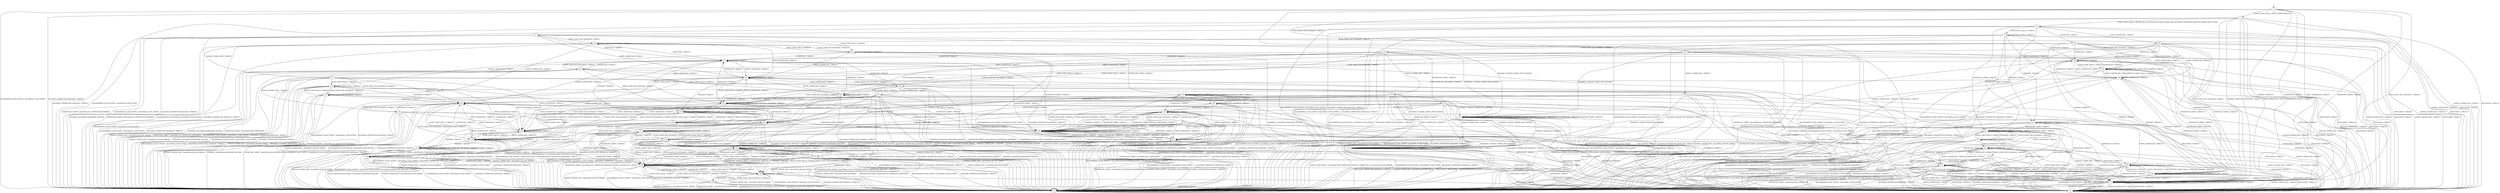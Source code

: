 digraph h6 {
s0 [label="s0"];
s1 [label="s1"];
s2 [label="s2"];
s3 [label="s3"];
s4 [label="s4"];
s5 [label="s5"];
s6 [label="s6"];
s7 [label="s7"];
s8 [label="s8"];
s26 [label="s26"];
s27 [label="s27"];
s45 [label="s45"];
s9 [label="s9"];
s10 [label="s10"];
s11 [label="s11"];
s12 [label="s12"];
s21 [label="s21"];
s28 [label="s28"];
s29 [label="s29"];
s32 [label="s32"];
s33 [label="s33"];
s43 [label="s43"];
s44 [label="s44"];
s46 [label="s46"];
s47 [label="s47"];
s53 [label="s53"];
s54 [label="s54"];
s55 [label="s55"];
s13 [label="s13"];
s14 [label="s14"];
s15 [label="s15"];
s16 [label="s16"];
s22 [label="s22"];
s23 [label="s23"];
s31 [label="s31"];
s34 [label="s34"];
s35 [label="s35"];
s37 [label="s37"];
s38 [label="s38"];
s48 [label="s48"];
s56 [label="s56"];
s62 [label="s62"];
s63 [label="s63"];
s64 [label="s64"];
s17 [label="s17"];
s18 [label="s18"];
s24 [label="s24"];
s25 [label="s25"];
s30 [label="s30"];
s36 [label="s36"];
s39 [label="s39"];
s41 [label="s41"];
s42 [label="s42"];
s51 [label="s51"];
s52 [label="s52"];
s57 [label="s57"];
s19 [label="s19"];
s20 [label="s20"];
s40 [label="s40"];
s49 [label="s49"];
s50 [label="s50"];
s60 [label="s60"];
s61 [label="s61"];
s58 [label="s58"];
s59 [label="s59"];
s0 -> s1 [label="ECDH_CLIENT_HELLO / HELLO_VERIFY_REQUEST+"];
s0 -> s2 [label="ECDH_CLIENT_KEY_EXCHANGE / TIMEOUT"];
s0 -> s3 [label="CHANGE_CIPHER_SPEC / TIMEOUT"];
s0 -> s2 [label="FINISHED / TIMEOUT"];
s0 -> s3 [label="APPLICATION / TIMEOUT"];
s0 -> s2 [label="CERTIFICATE / TIMEOUT"];
s0 -> s2 [label="EMPTY_CERTIFICATE / TIMEOUT"];
s0 -> s2 [label="CERTIFICATE_VERIFY / TIMEOUT"];
s0 -> s4 [label="Alert(WARNING,CLOSE_NOTIFY) / Alert(FATAL,CLOSE_NOTIFY)"];
s0 -> s4 [label="Alert(FATAL,UNEXPECTED_MESSAGE) / TIMEOUT"];
s1 -> s5 [label="ECDH_CLIENT_HELLO / SERVER_HELLO,CERTIFICATE,ECDHE_SERVER_KEY_EXCHANGE,CERTIFICATE_REQUEST,SERVER_HELLO_DONE"];
s1 -> s2 [label="ECDH_CLIENT_KEY_EXCHANGE / TIMEOUT"];
s1 -> s3 [label="CHANGE_CIPHER_SPEC / TIMEOUT"];
s1 -> s2 [label="FINISHED / TIMEOUT"];
s1 -> s3 [label="APPLICATION / TIMEOUT"];
s1 -> s2 [label="CERTIFICATE / TIMEOUT"];
s1 -> s2 [label="EMPTY_CERTIFICATE / TIMEOUT"];
s1 -> s2 [label="CERTIFICATE_VERIFY / TIMEOUT"];
s1 -> s4 [label="Alert(WARNING,CLOSE_NOTIFY) / Alert(FATAL,CLOSE_NOTIFY)"];
s1 -> s4 [label="Alert(FATAL,UNEXPECTED_MESSAGE) / TIMEOUT"];
s2 -> s2 [label="ECDH_CLIENT_HELLO / TIMEOUT"];
s2 -> s2 [label="ECDH_CLIENT_KEY_EXCHANGE / TIMEOUT"];
s2 -> s3 [label="CHANGE_CIPHER_SPEC / TIMEOUT"];
s2 -> s2 [label="FINISHED / TIMEOUT"];
s2 -> s3 [label="APPLICATION / TIMEOUT"];
s2 -> s2 [label="CERTIFICATE / TIMEOUT"];
s2 -> s2 [label="EMPTY_CERTIFICATE / TIMEOUT"];
s2 -> s2 [label="CERTIFICATE_VERIFY / TIMEOUT"];
s2 -> s4 [label="Alert(WARNING,CLOSE_NOTIFY) / Alert(FATAL,CLOSE_NOTIFY)"];
s2 -> s4 [label="Alert(FATAL,UNEXPECTED_MESSAGE) / TIMEOUT"];
s3 -> s3 [label="ECDH_CLIENT_HELLO / TIMEOUT"];
s3 -> s3 [label="ECDH_CLIENT_KEY_EXCHANGE / TIMEOUT"];
s3 -> s3 [label="CHANGE_CIPHER_SPEC / TIMEOUT"];
s3 -> s3 [label="FINISHED / TIMEOUT"];
s3 -> s3 [label="APPLICATION / TIMEOUT"];
s3 -> s3 [label="CERTIFICATE / TIMEOUT"];
s3 -> s3 [label="EMPTY_CERTIFICATE / TIMEOUT"];
s3 -> s3 [label="CERTIFICATE_VERIFY / TIMEOUT"];
s3 -> s3 [label="Alert(WARNING,CLOSE_NOTIFY) / TIMEOUT"];
s3 -> s3 [label="Alert(FATAL,UNEXPECTED_MESSAGE) / TIMEOUT"];
s4 -> s4 [label="ECDH_CLIENT_HELLO / SOCKET_CLOSED"];
s4 -> s4 [label="ECDH_CLIENT_KEY_EXCHANGE / SOCKET_CLOSED"];
s4 -> s4 [label="CHANGE_CIPHER_SPEC / SOCKET_CLOSED"];
s4 -> s4 [label="FINISHED / SOCKET_CLOSED"];
s4 -> s4 [label="APPLICATION / SOCKET_CLOSED"];
s4 -> s4 [label="CERTIFICATE / SOCKET_CLOSED"];
s4 -> s4 [label="EMPTY_CERTIFICATE / SOCKET_CLOSED"];
s4 -> s4 [label="CERTIFICATE_VERIFY / SOCKET_CLOSED"];
s4 -> s4 [label="Alert(WARNING,CLOSE_NOTIFY) / SOCKET_CLOSED"];
s4 -> s4 [label="Alert(FATAL,UNEXPECTED_MESSAGE) / SOCKET_CLOSED"];
s5 -> s6 [label="ECDH_CLIENT_HELLO / TIMEOUT"];
s5 -> s7 [label="ECDH_CLIENT_KEY_EXCHANGE / TIMEOUT"];
s5 -> s3 [label="CHANGE_CIPHER_SPEC / TIMEOUT"];
s5 -> s8 [label="FINISHED / TIMEOUT"];
s5 -> s3 [label="APPLICATION / TIMEOUT"];
s5 -> s26 [label="CERTIFICATE / TIMEOUT"];
s5 -> s45 [label="EMPTY_CERTIFICATE / TIMEOUT"];
s5 -> s27 [label="CERTIFICATE_VERIFY / TIMEOUT"];
s5 -> s4 [label="Alert(WARNING,CLOSE_NOTIFY) / Alert(FATAL,CLOSE_NOTIFY)"];
s5 -> s4 [label="Alert(FATAL,UNEXPECTED_MESSAGE) / TIMEOUT"];
s6 -> s6 [label="ECDH_CLIENT_HELLO / TIMEOUT"];
s6 -> s9 [label="ECDH_CLIENT_KEY_EXCHANGE / TIMEOUT"];
s6 -> s3 [label="CHANGE_CIPHER_SPEC / TIMEOUT"];
s6 -> s8 [label="FINISHED / TIMEOUT"];
s6 -> s3 [label="APPLICATION / TIMEOUT"];
s6 -> s28 [label="CERTIFICATE / TIMEOUT"];
s6 -> s46 [label="EMPTY_CERTIFICATE / TIMEOUT"];
s6 -> s27 [label="CERTIFICATE_VERIFY / TIMEOUT"];
s6 -> s4 [label="Alert(WARNING,CLOSE_NOTIFY) / Alert(FATAL,CLOSE_NOTIFY)"];
s6 -> s4 [label="Alert(FATAL,UNEXPECTED_MESSAGE) / TIMEOUT"];
s7 -> s10 [label="ECDH_CLIENT_HELLO / TIMEOUT"];
s7 -> s9 [label="ECDH_CLIENT_KEY_EXCHANGE / TIMEOUT"];
s7 -> s11 [label="CHANGE_CIPHER_SPEC / TIMEOUT"];
s7 -> s12 [label="FINISHED / CHANGE_CIPHER_SPEC,FINISHED"];
s7 -> s3 [label="APPLICATION / TIMEOUT"];
s7 -> s21 [label="CERTIFICATE / TIMEOUT"];
s7 -> s47 [label="EMPTY_CERTIFICATE / TIMEOUT"];
s7 -> s4 [label="CERTIFICATE_VERIFY / Alert(FATAL,NO_CERTIFICATE_RESERVED)"];
s7 -> s4 [label="Alert(WARNING,CLOSE_NOTIFY) / Alert(FATAL,CLOSE_NOTIFY)"];
s7 -> s4 [label="Alert(FATAL,UNEXPECTED_MESSAGE) / TIMEOUT"];
s8 -> s8 [label="ECDH_CLIENT_HELLO / TIMEOUT"];
s8 -> s4 [label="ECDH_CLIENT_KEY_EXCHANGE / Alert(FATAL,HANDSHAKE_FAILURE)"];
s8 -> s3 [label="CHANGE_CIPHER_SPEC / TIMEOUT"];
s8 -> s8 [label="FINISHED / TIMEOUT"];
s8 -> s3 [label="APPLICATION / TIMEOUT"];
s8 -> s29 [label="CERTIFICATE / TIMEOUT"];
s8 -> s29 [label="EMPTY_CERTIFICATE / TIMEOUT"];
s8 -> s27 [label="CERTIFICATE_VERIFY / TIMEOUT"];
s8 -> s4 [label="Alert(WARNING,CLOSE_NOTIFY) / Alert(FATAL,CLOSE_NOTIFY)"];
s8 -> s4 [label="Alert(FATAL,UNEXPECTED_MESSAGE) / TIMEOUT"];
s26 -> s43 [label="ECDH_CLIENT_HELLO / TIMEOUT"];
s26 -> s32 [label="ECDH_CLIENT_KEY_EXCHANGE / TIMEOUT"];
s26 -> s3 [label="CHANGE_CIPHER_SPEC / TIMEOUT"];
s26 -> s44 [label="FINISHED / TIMEOUT"];
s26 -> s3 [label="APPLICATION / TIMEOUT"];
s26 -> s28 [label="CERTIFICATE / TIMEOUT"];
s26 -> s46 [label="EMPTY_CERTIFICATE / TIMEOUT"];
s26 -> s2 [label="CERTIFICATE_VERIFY / TIMEOUT"];
s26 -> s4 [label="Alert(WARNING,CLOSE_NOTIFY) / Alert(FATAL,CLOSE_NOTIFY)"];
s26 -> s4 [label="Alert(FATAL,UNEXPECTED_MESSAGE) / TIMEOUT"];
s27 -> s27 [label="ECDH_CLIENT_HELLO / TIMEOUT"];
s27 -> s33 [label="ECDH_CLIENT_KEY_EXCHANGE / TIMEOUT"];
s27 -> s3 [label="CHANGE_CIPHER_SPEC / TIMEOUT"];
s27 -> s27 [label="FINISHED / TIMEOUT"];
s27 -> s3 [label="APPLICATION / TIMEOUT"];
s27 -> s53 [label="CERTIFICATE / TIMEOUT"];
s27 -> s54 [label="EMPTY_CERTIFICATE / TIMEOUT"];
s27 -> s27 [label="CERTIFICATE_VERIFY / TIMEOUT"];
s27 -> s4 [label="Alert(WARNING,CLOSE_NOTIFY) / Alert(FATAL,CLOSE_NOTIFY)"];
s27 -> s4 [label="Alert(FATAL,UNEXPECTED_MESSAGE) / TIMEOUT"];
s45 -> s43 [label="ECDH_CLIENT_HELLO / TIMEOUT"];
s45 -> s55 [label="ECDH_CLIENT_KEY_EXCHANGE / TIMEOUT"];
s45 -> s3 [label="CHANGE_CIPHER_SPEC / TIMEOUT"];
s45 -> s44 [label="FINISHED / TIMEOUT"];
s45 -> s3 [label="APPLICATION / TIMEOUT"];
s45 -> s28 [label="CERTIFICATE / TIMEOUT"];
s45 -> s46 [label="EMPTY_CERTIFICATE / TIMEOUT"];
s45 -> s2 [label="CERTIFICATE_VERIFY / TIMEOUT"];
s45 -> s4 [label="Alert(WARNING,CLOSE_NOTIFY) / Alert(FATAL,CLOSE_NOTIFY)"];
s45 -> s4 [label="Alert(FATAL,UNEXPECTED_MESSAGE) / TIMEOUT"];
s9 -> s10 [label="ECDH_CLIENT_HELLO / TIMEOUT"];
s9 -> s9 [label="ECDH_CLIENT_KEY_EXCHANGE / TIMEOUT"];
s9 -> s13 [label="CHANGE_CIPHER_SPEC / TIMEOUT"];
s9 -> s4 [label="FINISHED / Alert(FATAL,HANDSHAKE_FAILURE)"];
s9 -> s3 [label="APPLICATION / TIMEOUT"];
s9 -> s21 [label="CERTIFICATE / TIMEOUT"];
s9 -> s47 [label="EMPTY_CERTIFICATE / TIMEOUT"];
s9 -> s4 [label="CERTIFICATE_VERIFY / Alert(FATAL,NO_CERTIFICATE_RESERVED)"];
s9 -> s4 [label="Alert(WARNING,CLOSE_NOTIFY) / Alert(FATAL,CLOSE_NOTIFY)"];
s9 -> s4 [label="Alert(FATAL,UNEXPECTED_MESSAGE) / TIMEOUT"];
s10 -> s10 [label="ECDH_CLIENT_HELLO / TIMEOUT"];
s10 -> s9 [label="ECDH_CLIENT_KEY_EXCHANGE / TIMEOUT"];
s10 -> s14 [label="CHANGE_CIPHER_SPEC / TIMEOUT"];
s10 -> s4 [label="FINISHED / Alert(FATAL,HANDSHAKE_FAILURE)"];
s10 -> s3 [label="APPLICATION / TIMEOUT"];
s10 -> s21 [label="CERTIFICATE / TIMEOUT"];
s10 -> s47 [label="EMPTY_CERTIFICATE / TIMEOUT"];
s10 -> s22 [label="CERTIFICATE_VERIFY / TIMEOUT"];
s10 -> s4 [label="Alert(WARNING,CLOSE_NOTIFY) / Alert(FATAL,CLOSE_NOTIFY)"];
s10 -> s4 [label="Alert(FATAL,UNEXPECTED_MESSAGE) / TIMEOUT"];
s11 -> s14 [label="ECDH_CLIENT_HELLO / TIMEOUT"];
s11 -> s13 [label="ECDH_CLIENT_KEY_EXCHANGE / TIMEOUT"];
s11 -> s4 [label="CHANGE_CIPHER_SPEC / Alert(FATAL,DECODE_ERROR)"];
s11 -> s15 [label="FINISHED / CHANGE_CIPHER_SPEC,FINISHED"];
s11 -> s3 [label="APPLICATION / TIMEOUT"];
s11 -> s16 [label="CERTIFICATE / TIMEOUT"];
s11 -> s48 [label="EMPTY_CERTIFICATE / TIMEOUT"];
s11 -> s4 [label="CERTIFICATE_VERIFY / Alert(FATAL,NO_CERTIFICATE_RESERVED)"];
s11 -> s4 [label="Alert(WARNING,CLOSE_NOTIFY) / Alert(FATAL,CLOSE_NOTIFY)"];
s11 -> s4 [label="Alert(FATAL,UNEXPECTED_MESSAGE) / TIMEOUT"];
s12 -> s12 [label="ECDH_CLIENT_HELLO / TIMEOUT"];
s12 -> s12 [label="ECDH_CLIENT_KEY_EXCHANGE / TIMEOUT"];
s12 -> s15 [label="CHANGE_CIPHER_SPEC / TIMEOUT"];
s12 -> s12 [label="FINISHED / TIMEOUT"];
s12 -> s4 [label="APPLICATION / APPLICATION"];
s12 -> s12 [label="CERTIFICATE / TIMEOUT"];
s12 -> s12 [label="EMPTY_CERTIFICATE / TIMEOUT"];
s12 -> s12 [label="CERTIFICATE_VERIFY / TIMEOUT"];
s12 -> s4 [label="Alert(WARNING,CLOSE_NOTIFY) / Alert(FATAL,CLOSE_NOTIFY)"];
s12 -> s4 [label="Alert(FATAL,UNEXPECTED_MESSAGE) / TIMEOUT"];
s21 -> s31 [label="ECDH_CLIENT_HELLO / TIMEOUT"];
s21 -> s23 [label="ECDH_CLIENT_KEY_EXCHANGE / TIMEOUT"];
s21 -> s16 [label="CHANGE_CIPHER_SPEC / TIMEOUT"];
s21 -> s37 [label="FINISHED / TIMEOUT"];
s21 -> s3 [label="APPLICATION / TIMEOUT"];
s21 -> s21 [label="CERTIFICATE / TIMEOUT"];
s21 -> s47 [label="EMPTY_CERTIFICATE / TIMEOUT"];
s21 -> s38 [label="CERTIFICATE_VERIFY / TIMEOUT"];
s21 -> s4 [label="Alert(WARNING,CLOSE_NOTIFY) / Alert(FATAL,CLOSE_NOTIFY)"];
s21 -> s4 [label="Alert(FATAL,UNEXPECTED_MESSAGE) / TIMEOUT"];
s28 -> s43 [label="ECDH_CLIENT_HELLO / TIMEOUT"];
s28 -> s23 [label="ECDH_CLIENT_KEY_EXCHANGE / TIMEOUT"];
s28 -> s3 [label="CHANGE_CIPHER_SPEC / TIMEOUT"];
s28 -> s44 [label="FINISHED / TIMEOUT"];
s28 -> s3 [label="APPLICATION / TIMEOUT"];
s28 -> s28 [label="CERTIFICATE / TIMEOUT"];
s28 -> s46 [label="EMPTY_CERTIFICATE / TIMEOUT"];
s28 -> s2 [label="CERTIFICATE_VERIFY / TIMEOUT"];
s28 -> s4 [label="Alert(WARNING,CLOSE_NOTIFY) / Alert(FATAL,CLOSE_NOTIFY)"];
s28 -> s4 [label="Alert(FATAL,UNEXPECTED_MESSAGE) / TIMEOUT"];
s29 -> s44 [label="ECDH_CLIENT_HELLO / TIMEOUT"];
s29 -> s4 [label="ECDH_CLIENT_KEY_EXCHANGE / Alert(FATAL,HANDSHAKE_FAILURE)"];
s29 -> s3 [label="CHANGE_CIPHER_SPEC / TIMEOUT"];
s29 -> s44 [label="FINISHED / TIMEOUT"];
s29 -> s3 [label="APPLICATION / TIMEOUT"];
s29 -> s29 [label="CERTIFICATE / TIMEOUT"];
s29 -> s29 [label="EMPTY_CERTIFICATE / TIMEOUT"];
s29 -> s2 [label="CERTIFICATE_VERIFY / TIMEOUT"];
s29 -> s4 [label="Alert(WARNING,CLOSE_NOTIFY) / Alert(FATAL,CLOSE_NOTIFY)"];
s29 -> s4 [label="Alert(FATAL,UNEXPECTED_MESSAGE) / TIMEOUT"];
s32 -> s25 [label="ECDH_CLIENT_HELLO / TIMEOUT"];
s32 -> s31 [label="ECDH_CLIENT_KEY_EXCHANGE / TIMEOUT"];
s32 -> s34 [label="CHANGE_CIPHER_SPEC / TIMEOUT"];
s32 -> s12 [label="FINISHED / CHANGE_CIPHER_SPEC,FINISHED"];
s32 -> s3 [label="APPLICATION / TIMEOUT"];
s32 -> s21 [label="CERTIFICATE / TIMEOUT"];
s32 -> s47 [label="EMPTY_CERTIFICATE / TIMEOUT"];
s32 -> s35 [label="CERTIFICATE_VERIFY / TIMEOUT"];
s32 -> s4 [label="Alert(WARNING,CLOSE_NOTIFY) / Alert(FATAL,CLOSE_NOTIFY)"];
s32 -> s4 [label="Alert(FATAL,UNEXPECTED_MESSAGE) / TIMEOUT"];
s33 -> s27 [label="ECDH_CLIENT_HELLO / TIMEOUT"];
s33 -> s33 [label="ECDH_CLIENT_KEY_EXCHANGE / TIMEOUT"];
s33 -> s3 [label="CHANGE_CIPHER_SPEC / TIMEOUT"];
s33 -> s27 [label="FINISHED / TIMEOUT"];
s33 -> s3 [label="APPLICATION / TIMEOUT"];
s33 -> s53 [label="CERTIFICATE / TIMEOUT"];
s33 -> s54 [label="EMPTY_CERTIFICATE / TIMEOUT"];
s33 -> s4 [label="CERTIFICATE_VERIFY / Alert(FATAL,NO_CERTIFICATE_RESERVED)"];
s33 -> s4 [label="Alert(WARNING,CLOSE_NOTIFY) / Alert(FATAL,CLOSE_NOTIFY)"];
s33 -> s4 [label="Alert(FATAL,UNEXPECTED_MESSAGE) / TIMEOUT"];
s43 -> s43 [label="ECDH_CLIENT_HELLO / TIMEOUT"];
s43 -> s43 [label="ECDH_CLIENT_KEY_EXCHANGE / TIMEOUT"];
s43 -> s3 [label="CHANGE_CIPHER_SPEC / TIMEOUT"];
s43 -> s44 [label="FINISHED / TIMEOUT"];
s43 -> s3 [label="APPLICATION / TIMEOUT"];
s43 -> s28 [label="CERTIFICATE / TIMEOUT"];
s43 -> s46 [label="EMPTY_CERTIFICATE / TIMEOUT"];
s43 -> s2 [label="CERTIFICATE_VERIFY / TIMEOUT"];
s43 -> s4 [label="Alert(WARNING,CLOSE_NOTIFY) / Alert(FATAL,CLOSE_NOTIFY)"];
s43 -> s4 [label="Alert(FATAL,UNEXPECTED_MESSAGE) / TIMEOUT"];
s44 -> s44 [label="ECDH_CLIENT_HELLO / TIMEOUT"];
s44 -> s44 [label="ECDH_CLIENT_KEY_EXCHANGE / TIMEOUT"];
s44 -> s3 [label="CHANGE_CIPHER_SPEC / TIMEOUT"];
s44 -> s44 [label="FINISHED / TIMEOUT"];
s44 -> s3 [label="APPLICATION / TIMEOUT"];
s44 -> s29 [label="CERTIFICATE / TIMEOUT"];
s44 -> s29 [label="EMPTY_CERTIFICATE / TIMEOUT"];
s44 -> s2 [label="CERTIFICATE_VERIFY / TIMEOUT"];
s44 -> s4 [label="Alert(WARNING,CLOSE_NOTIFY) / Alert(FATAL,CLOSE_NOTIFY)"];
s44 -> s4 [label="Alert(FATAL,UNEXPECTED_MESSAGE) / TIMEOUT"];
s46 -> s43 [label="ECDH_CLIENT_HELLO / TIMEOUT"];
s46 -> s56 [label="ECDH_CLIENT_KEY_EXCHANGE / TIMEOUT"];
s46 -> s3 [label="CHANGE_CIPHER_SPEC / TIMEOUT"];
s46 -> s44 [label="FINISHED / TIMEOUT"];
s46 -> s3 [label="APPLICATION / TIMEOUT"];
s46 -> s28 [label="CERTIFICATE / TIMEOUT"];
s46 -> s46 [label="EMPTY_CERTIFICATE / TIMEOUT"];
s46 -> s2 [label="CERTIFICATE_VERIFY / TIMEOUT"];
s46 -> s4 [label="Alert(WARNING,CLOSE_NOTIFY) / Alert(FATAL,CLOSE_NOTIFY)"];
s46 -> s4 [label="Alert(FATAL,UNEXPECTED_MESSAGE) / TIMEOUT"];
s47 -> s31 [label="ECDH_CLIENT_HELLO / TIMEOUT"];
s47 -> s56 [label="ECDH_CLIENT_KEY_EXCHANGE / TIMEOUT"];
s47 -> s48 [label="CHANGE_CIPHER_SPEC / TIMEOUT"];
s47 -> s37 [label="FINISHED / TIMEOUT"];
s47 -> s3 [label="APPLICATION / TIMEOUT"];
s47 -> s21 [label="CERTIFICATE / TIMEOUT"];
s47 -> s47 [label="EMPTY_CERTIFICATE / TIMEOUT"];
s47 -> s38 [label="CERTIFICATE_VERIFY / TIMEOUT"];
s47 -> s4 [label="Alert(WARNING,CLOSE_NOTIFY) / Alert(FATAL,CLOSE_NOTIFY)"];
s47 -> s4 [label="Alert(FATAL,UNEXPECTED_MESSAGE) / TIMEOUT"];
s53 -> s2 [label="ECDH_CLIENT_HELLO / TIMEOUT"];
s53 -> s62 [label="ECDH_CLIENT_KEY_EXCHANGE / TIMEOUT"];
s53 -> s3 [label="CHANGE_CIPHER_SPEC / TIMEOUT"];
s53 -> s2 [label="FINISHED / TIMEOUT"];
s53 -> s3 [label="APPLICATION / TIMEOUT"];
s53 -> s53 [label="CERTIFICATE / TIMEOUT"];
s53 -> s54 [label="EMPTY_CERTIFICATE / TIMEOUT"];
s53 -> s2 [label="CERTIFICATE_VERIFY / TIMEOUT"];
s53 -> s4 [label="Alert(WARNING,CLOSE_NOTIFY) / Alert(FATAL,CLOSE_NOTIFY)"];
s53 -> s4 [label="Alert(FATAL,UNEXPECTED_MESSAGE) / TIMEOUT"];
s54 -> s2 [label="ECDH_CLIENT_HELLO / TIMEOUT"];
s54 -> s63 [label="ECDH_CLIENT_KEY_EXCHANGE / TIMEOUT"];
s54 -> s3 [label="CHANGE_CIPHER_SPEC / TIMEOUT"];
s54 -> s2 [label="FINISHED / TIMEOUT"];
s54 -> s3 [label="APPLICATION / TIMEOUT"];
s54 -> s53 [label="CERTIFICATE / TIMEOUT"];
s54 -> s54 [label="EMPTY_CERTIFICATE / TIMEOUT"];
s54 -> s2 [label="CERTIFICATE_VERIFY / TIMEOUT"];
s54 -> s4 [label="Alert(WARNING,CLOSE_NOTIFY) / Alert(FATAL,CLOSE_NOTIFY)"];
s54 -> s4 [label="Alert(FATAL,UNEXPECTED_MESSAGE) / TIMEOUT"];
s55 -> s25 [label="ECDH_CLIENT_HELLO / TIMEOUT"];
s55 -> s31 [label="ECDH_CLIENT_KEY_EXCHANGE / TIMEOUT"];
s55 -> s64 [label="CHANGE_CIPHER_SPEC / TIMEOUT"];
s55 -> s12 [label="FINISHED / CHANGE_CIPHER_SPEC,FINISHED"];
s55 -> s3 [label="APPLICATION / TIMEOUT"];
s55 -> s21 [label="CERTIFICATE / TIMEOUT"];
s55 -> s47 [label="EMPTY_CERTIFICATE / TIMEOUT"];
s55 -> s4 [label="CERTIFICATE_VERIFY / Alert(FATAL,NO_CERTIFICATE_RESERVED)"];
s55 -> s4 [label="Alert(WARNING,CLOSE_NOTIFY) / Alert(FATAL,CLOSE_NOTIFY)"];
s55 -> s4 [label="Alert(FATAL,UNEXPECTED_MESSAGE) / TIMEOUT"];
s13 -> s14 [label="ECDH_CLIENT_HELLO / TIMEOUT"];
s13 -> s13 [label="ECDH_CLIENT_KEY_EXCHANGE / TIMEOUT"];
s13 -> s4 [label="CHANGE_CIPHER_SPEC / Alert(FATAL,DECODE_ERROR)"];
s13 -> s4 [label="FINISHED / Alert(FATAL,HANDSHAKE_FAILURE)"];
s13 -> s3 [label="APPLICATION / TIMEOUT"];
s13 -> s16 [label="CERTIFICATE / TIMEOUT"];
s13 -> s48 [label="EMPTY_CERTIFICATE / TIMEOUT"];
s13 -> s4 [label="CERTIFICATE_VERIFY / Alert(FATAL,NO_CERTIFICATE_RESERVED)"];
s13 -> s4 [label="Alert(WARNING,CLOSE_NOTIFY) / Alert(FATAL,CLOSE_NOTIFY)"];
s13 -> s4 [label="Alert(FATAL,UNEXPECTED_MESSAGE) / TIMEOUT"];
s14 -> s14 [label="ECDH_CLIENT_HELLO / TIMEOUT"];
s14 -> s13 [label="ECDH_CLIENT_KEY_EXCHANGE / TIMEOUT"];
s14 -> s4 [label="CHANGE_CIPHER_SPEC / Alert(FATAL,DECODE_ERROR)"];
s14 -> s4 [label="FINISHED / Alert(FATAL,HANDSHAKE_FAILURE)"];
s14 -> s3 [label="APPLICATION / TIMEOUT"];
s14 -> s16 [label="CERTIFICATE / TIMEOUT"];
s14 -> s48 [label="EMPTY_CERTIFICATE / TIMEOUT"];
s14 -> s17 [label="CERTIFICATE_VERIFY / TIMEOUT"];
s14 -> s4 [label="Alert(WARNING,CLOSE_NOTIFY) / Alert(FATAL,CLOSE_NOTIFY)"];
s14 -> s4 [label="Alert(FATAL,UNEXPECTED_MESSAGE) / TIMEOUT"];
s15 -> s15 [label="ECDH_CLIENT_HELLO / TIMEOUT"];
s15 -> s15 [label="ECDH_CLIENT_KEY_EXCHANGE / TIMEOUT"];
s15 -> s4 [label="CHANGE_CIPHER_SPEC / Alert(FATAL,DECODE_ERROR)"];
s15 -> s15 [label="FINISHED / TIMEOUT"];
s15 -> s4 [label="APPLICATION / APPLICATION"];
s15 -> s15 [label="CERTIFICATE / TIMEOUT"];
s15 -> s15 [label="EMPTY_CERTIFICATE / TIMEOUT"];
s15 -> s15 [label="CERTIFICATE_VERIFY / TIMEOUT"];
s15 -> s4 [label="Alert(WARNING,CLOSE_NOTIFY) / Alert(FATAL,CLOSE_NOTIFY)"];
s15 -> s4 [label="Alert(FATAL,UNEXPECTED_MESSAGE) / TIMEOUT"];
s16 -> s30 [label="ECDH_CLIENT_HELLO / TIMEOUT"];
s16 -> s18 [label="ECDH_CLIENT_KEY_EXCHANGE / TIMEOUT"];
s16 -> s4 [label="CHANGE_CIPHER_SPEC / Alert(FATAL,DECODE_ERROR)"];
s16 -> s41 [label="FINISHED / TIMEOUT"];
s16 -> s3 [label="APPLICATION / TIMEOUT"];
s16 -> s16 [label="CERTIFICATE / TIMEOUT"];
s16 -> s48 [label="EMPTY_CERTIFICATE / TIMEOUT"];
s16 -> s42 [label="CERTIFICATE_VERIFY / TIMEOUT"];
s16 -> s4 [label="Alert(WARNING,CLOSE_NOTIFY) / Alert(FATAL,CLOSE_NOTIFY)"];
s16 -> s4 [label="Alert(FATAL,UNEXPECTED_MESSAGE) / TIMEOUT"];
s22 -> s22 [label="ECDH_CLIENT_HELLO / TIMEOUT"];
s22 -> s24 [label="ECDH_CLIENT_KEY_EXCHANGE / TIMEOUT"];
s22 -> s17 [label="CHANGE_CIPHER_SPEC / TIMEOUT"];
s22 -> s22 [label="FINISHED / TIMEOUT"];
s22 -> s3 [label="APPLICATION / TIMEOUT"];
s22 -> s51 [label="CERTIFICATE / TIMEOUT"];
s22 -> s52 [label="EMPTY_CERTIFICATE / TIMEOUT"];
s22 -> s22 [label="CERTIFICATE_VERIFY / TIMEOUT"];
s22 -> s4 [label="Alert(WARNING,CLOSE_NOTIFY) / Alert(FATAL,CLOSE_NOTIFY)"];
s22 -> s4 [label="Alert(FATAL,UNEXPECTED_MESSAGE) / TIMEOUT"];
s23 -> s25 [label="ECDH_CLIENT_HELLO / TIMEOUT"];
s23 -> s31 [label="ECDH_CLIENT_KEY_EXCHANGE / TIMEOUT"];
s23 -> s18 [label="CHANGE_CIPHER_SPEC / TIMEOUT"];
s23 -> s4 [label="FINISHED / Alert(FATAL,HANDSHAKE_FAILURE)"];
s23 -> s3 [label="APPLICATION / TIMEOUT"];
s23 -> s21 [label="CERTIFICATE / TIMEOUT"];
s23 -> s47 [label="EMPTY_CERTIFICATE / TIMEOUT"];
s23 -> s4 [label="CERTIFICATE_VERIFY / Alert(FATAL,BAD_CERTIFICATE)"];
s23 -> s4 [label="Alert(WARNING,CLOSE_NOTIFY) / Alert(FATAL,CLOSE_NOTIFY)"];
s23 -> s4 [label="Alert(FATAL,UNEXPECTED_MESSAGE) / TIMEOUT"];
s31 -> s31 [label="ECDH_CLIENT_HELLO / TIMEOUT"];
s31 -> s31 [label="ECDH_CLIENT_KEY_EXCHANGE / TIMEOUT"];
s31 -> s30 [label="CHANGE_CIPHER_SPEC / TIMEOUT"];
s31 -> s37 [label="FINISHED / TIMEOUT"];
s31 -> s3 [label="APPLICATION / TIMEOUT"];
s31 -> s21 [label="CERTIFICATE / TIMEOUT"];
s31 -> s47 [label="EMPTY_CERTIFICATE / TIMEOUT"];
s31 -> s38 [label="CERTIFICATE_VERIFY / TIMEOUT"];
s31 -> s4 [label="Alert(WARNING,CLOSE_NOTIFY) / Alert(FATAL,CLOSE_NOTIFY)"];
s31 -> s4 [label="Alert(FATAL,UNEXPECTED_MESSAGE) / TIMEOUT"];
s34 -> s20 [label="ECDH_CLIENT_HELLO / TIMEOUT"];
s34 -> s30 [label="ECDH_CLIENT_KEY_EXCHANGE / TIMEOUT"];
s34 -> s4 [label="CHANGE_CIPHER_SPEC / Alert(FATAL,DECODE_ERROR)"];
s34 -> s15 [label="FINISHED / CHANGE_CIPHER_SPEC,FINISHED"];
s34 -> s3 [label="APPLICATION / TIMEOUT"];
s34 -> s16 [label="CERTIFICATE / TIMEOUT"];
s34 -> s48 [label="EMPTY_CERTIFICATE / TIMEOUT"];
s34 -> s36 [label="CERTIFICATE_VERIFY / TIMEOUT"];
s34 -> s4 [label="Alert(WARNING,CLOSE_NOTIFY) / Alert(FATAL,CLOSE_NOTIFY)"];
s34 -> s4 [label="Alert(FATAL,UNEXPECTED_MESSAGE) / TIMEOUT"];
s35 -> s4 [label="ECDH_CLIENT_HELLO / Alert(FATAL,BAD_CERTIFICATE)"];
s35 -> s38 [label="ECDH_CLIENT_KEY_EXCHANGE / TIMEOUT"];
s35 -> s36 [label="CHANGE_CIPHER_SPEC / TIMEOUT"];
s35 -> s12 [label="FINISHED / CHANGE_CIPHER_SPEC,FINISHED"];
s35 -> s3 [label="APPLICATION / TIMEOUT"];
s35 -> s51 [label="CERTIFICATE / TIMEOUT"];
s35 -> s52 [label="EMPTY_CERTIFICATE / TIMEOUT"];
s35 -> s38 [label="CERTIFICATE_VERIFY / TIMEOUT"];
s35 -> s4 [label="Alert(WARNING,CLOSE_NOTIFY) / Alert(FATAL,CLOSE_NOTIFY)"];
s35 -> s4 [label="Alert(FATAL,UNEXPECTED_MESSAGE) / TIMEOUT"];
s37 -> s37 [label="ECDH_CLIENT_HELLO / TIMEOUT"];
s37 -> s37 [label="ECDH_CLIENT_KEY_EXCHANGE / TIMEOUT"];
s37 -> s41 [label="CHANGE_CIPHER_SPEC / TIMEOUT"];
s37 -> s37 [label="FINISHED / TIMEOUT"];
s37 -> s3 [label="APPLICATION / TIMEOUT"];
s37 -> s39 [label="CERTIFICATE / TIMEOUT"];
s37 -> s39 [label="EMPTY_CERTIFICATE / TIMEOUT"];
s37 -> s38 [label="CERTIFICATE_VERIFY / TIMEOUT"];
s37 -> s4 [label="Alert(WARNING,CLOSE_NOTIFY) / Alert(FATAL,CLOSE_NOTIFY)"];
s37 -> s4 [label="Alert(FATAL,UNEXPECTED_MESSAGE) / TIMEOUT"];
s38 -> s38 [label="ECDH_CLIENT_HELLO / TIMEOUT"];
s38 -> s38 [label="ECDH_CLIENT_KEY_EXCHANGE / TIMEOUT"];
s38 -> s42 [label="CHANGE_CIPHER_SPEC / TIMEOUT"];
s38 -> s38 [label="FINISHED / TIMEOUT"];
s38 -> s3 [label="APPLICATION / TIMEOUT"];
s38 -> s51 [label="CERTIFICATE / TIMEOUT"];
s38 -> s52 [label="EMPTY_CERTIFICATE / TIMEOUT"];
s38 -> s38 [label="CERTIFICATE_VERIFY / TIMEOUT"];
s38 -> s4 [label="Alert(WARNING,CLOSE_NOTIFY) / Alert(FATAL,CLOSE_NOTIFY)"];
s38 -> s4 [label="Alert(FATAL,UNEXPECTED_MESSAGE) / TIMEOUT"];
s48 -> s30 [label="ECDH_CLIENT_HELLO / TIMEOUT"];
s48 -> s57 [label="ECDH_CLIENT_KEY_EXCHANGE / TIMEOUT"];
s48 -> s4 [label="CHANGE_CIPHER_SPEC / Alert(FATAL,DECODE_ERROR)"];
s48 -> s41 [label="FINISHED / TIMEOUT"];
s48 -> s3 [label="APPLICATION / TIMEOUT"];
s48 -> s16 [label="CERTIFICATE / TIMEOUT"];
s48 -> s48 [label="EMPTY_CERTIFICATE / TIMEOUT"];
s48 -> s42 [label="CERTIFICATE_VERIFY / TIMEOUT"];
s48 -> s4 [label="Alert(WARNING,CLOSE_NOTIFY) / Alert(FATAL,CLOSE_NOTIFY)"];
s48 -> s4 [label="Alert(FATAL,UNEXPECTED_MESSAGE) / TIMEOUT"];
s56 -> s25 [label="ECDH_CLIENT_HELLO / TIMEOUT"];
s56 -> s31 [label="ECDH_CLIENT_KEY_EXCHANGE / TIMEOUT"];
s56 -> s57 [label="CHANGE_CIPHER_SPEC / TIMEOUT"];
s56 -> s4 [label="FINISHED / Alert(FATAL,HANDSHAKE_FAILURE)"];
s56 -> s3 [label="APPLICATION / TIMEOUT"];
s56 -> s21 [label="CERTIFICATE / TIMEOUT"];
s56 -> s47 [label="EMPTY_CERTIFICATE / TIMEOUT"];
s56 -> s4 [label="CERTIFICATE_VERIFY / Alert(FATAL,NO_CERTIFICATE_RESERVED)"];
s56 -> s4 [label="Alert(WARNING,CLOSE_NOTIFY) / Alert(FATAL,CLOSE_NOTIFY)"];
s56 -> s4 [label="Alert(FATAL,UNEXPECTED_MESSAGE) / TIMEOUT"];
s62 -> s2 [label="ECDH_CLIENT_HELLO / TIMEOUT"];
s62 -> s2 [label="ECDH_CLIENT_KEY_EXCHANGE / TIMEOUT"];
s62 -> s3 [label="CHANGE_CIPHER_SPEC / TIMEOUT"];
s62 -> s2 [label="FINISHED / TIMEOUT"];
s62 -> s3 [label="APPLICATION / TIMEOUT"];
s62 -> s53 [label="CERTIFICATE / TIMEOUT"];
s62 -> s54 [label="EMPTY_CERTIFICATE / TIMEOUT"];
s62 -> s4 [label="CERTIFICATE_VERIFY / Alert(FATAL,BAD_CERTIFICATE)"];
s62 -> s4 [label="Alert(WARNING,CLOSE_NOTIFY) / Alert(FATAL,CLOSE_NOTIFY)"];
s62 -> s4 [label="Alert(FATAL,UNEXPECTED_MESSAGE) / TIMEOUT"];
s63 -> s2 [label="ECDH_CLIENT_HELLO / TIMEOUT"];
s63 -> s2 [label="ECDH_CLIENT_KEY_EXCHANGE / TIMEOUT"];
s63 -> s3 [label="CHANGE_CIPHER_SPEC / TIMEOUT"];
s63 -> s2 [label="FINISHED / TIMEOUT"];
s63 -> s3 [label="APPLICATION / TIMEOUT"];
s63 -> s53 [label="CERTIFICATE / TIMEOUT"];
s63 -> s54 [label="EMPTY_CERTIFICATE / TIMEOUT"];
s63 -> s4 [label="CERTIFICATE_VERIFY / Alert(FATAL,NO_CERTIFICATE_RESERVED)"];
s63 -> s4 [label="Alert(WARNING,CLOSE_NOTIFY) / Alert(FATAL,CLOSE_NOTIFY)"];
s63 -> s4 [label="Alert(FATAL,UNEXPECTED_MESSAGE) / TIMEOUT"];
s64 -> s20 [label="ECDH_CLIENT_HELLO / TIMEOUT"];
s64 -> s30 [label="ECDH_CLIENT_KEY_EXCHANGE / TIMEOUT"];
s64 -> s4 [label="CHANGE_CIPHER_SPEC / Alert(FATAL,DECODE_ERROR)"];
s64 -> s15 [label="FINISHED / CHANGE_CIPHER_SPEC,FINISHED"];
s64 -> s3 [label="APPLICATION / TIMEOUT"];
s64 -> s16 [label="CERTIFICATE / TIMEOUT"];
s64 -> s48 [label="EMPTY_CERTIFICATE / TIMEOUT"];
s64 -> s4 [label="CERTIFICATE_VERIFY / Alert(FATAL,NO_CERTIFICATE_RESERVED)"];
s64 -> s4 [label="Alert(WARNING,CLOSE_NOTIFY) / Alert(FATAL,CLOSE_NOTIFY)"];
s64 -> s4 [label="Alert(FATAL,UNEXPECTED_MESSAGE) / TIMEOUT"];
s17 -> s17 [label="ECDH_CLIENT_HELLO / TIMEOUT"];
s17 -> s19 [label="ECDH_CLIENT_KEY_EXCHANGE / TIMEOUT"];
s17 -> s4 [label="CHANGE_CIPHER_SPEC / Alert(FATAL,DECODE_ERROR)"];
s17 -> s17 [label="FINISHED / TIMEOUT"];
s17 -> s3 [label="APPLICATION / TIMEOUT"];
s17 -> s49 [label="CERTIFICATE / TIMEOUT"];
s17 -> s50 [label="EMPTY_CERTIFICATE / TIMEOUT"];
s17 -> s17 [label="CERTIFICATE_VERIFY / TIMEOUT"];
s17 -> s4 [label="Alert(WARNING,CLOSE_NOTIFY) / Alert(FATAL,CLOSE_NOTIFY)"];
s17 -> s4 [label="Alert(FATAL,UNEXPECTED_MESSAGE) / TIMEOUT"];
s18 -> s20 [label="ECDH_CLIENT_HELLO / TIMEOUT"];
s18 -> s30 [label="ECDH_CLIENT_KEY_EXCHANGE / TIMEOUT"];
s18 -> s4 [label="CHANGE_CIPHER_SPEC / Alert(FATAL,DECODE_ERROR)"];
s18 -> s4 [label="FINISHED / Alert(FATAL,HANDSHAKE_FAILURE)"];
s18 -> s3 [label="APPLICATION / TIMEOUT"];
s18 -> s16 [label="CERTIFICATE / TIMEOUT"];
s18 -> s48 [label="EMPTY_CERTIFICATE / TIMEOUT"];
s18 -> s4 [label="CERTIFICATE_VERIFY / Alert(FATAL,BAD_CERTIFICATE)"];
s18 -> s4 [label="Alert(WARNING,CLOSE_NOTIFY) / Alert(FATAL,CLOSE_NOTIFY)"];
s18 -> s4 [label="Alert(FATAL,UNEXPECTED_MESSAGE) / TIMEOUT"];
s24 -> s22 [label="ECDH_CLIENT_HELLO / TIMEOUT"];
s24 -> s24 [label="ECDH_CLIENT_KEY_EXCHANGE / TIMEOUT"];
s24 -> s19 [label="CHANGE_CIPHER_SPEC / TIMEOUT"];
s24 -> s22 [label="FINISHED / TIMEOUT"];
s24 -> s3 [label="APPLICATION / TIMEOUT"];
s24 -> s51 [label="CERTIFICATE / TIMEOUT"];
s24 -> s52 [label="EMPTY_CERTIFICATE / TIMEOUT"];
s24 -> s4 [label="CERTIFICATE_VERIFY / Alert(FATAL,NO_CERTIFICATE_RESERVED)"];
s24 -> s4 [label="Alert(WARNING,CLOSE_NOTIFY) / Alert(FATAL,CLOSE_NOTIFY)"];
s24 -> s4 [label="Alert(FATAL,UNEXPECTED_MESSAGE) / TIMEOUT"];
s25 -> s25 [label="ECDH_CLIENT_HELLO / TIMEOUT"];
s25 -> s31 [label="ECDH_CLIENT_KEY_EXCHANGE / TIMEOUT"];
s25 -> s20 [label="CHANGE_CIPHER_SPEC / TIMEOUT"];
s25 -> s4 [label="FINISHED / Alert(FATAL,HANDSHAKE_FAILURE)"];
s25 -> s3 [label="APPLICATION / TIMEOUT"];
s25 -> s21 [label="CERTIFICATE / TIMEOUT"];
s25 -> s47 [label="EMPTY_CERTIFICATE / TIMEOUT"];
s25 -> s38 [label="CERTIFICATE_VERIFY / TIMEOUT"];
s25 -> s4 [label="Alert(WARNING,CLOSE_NOTIFY) / Alert(FATAL,CLOSE_NOTIFY)"];
s25 -> s4 [label="Alert(FATAL,UNEXPECTED_MESSAGE) / TIMEOUT"];
s30 -> s30 [label="ECDH_CLIENT_HELLO / TIMEOUT"];
s30 -> s30 [label="ECDH_CLIENT_KEY_EXCHANGE / TIMEOUT"];
s30 -> s4 [label="CHANGE_CIPHER_SPEC / Alert(FATAL,DECODE_ERROR)"];
s30 -> s41 [label="FINISHED / TIMEOUT"];
s30 -> s3 [label="APPLICATION / TIMEOUT"];
s30 -> s16 [label="CERTIFICATE / TIMEOUT"];
s30 -> s48 [label="EMPTY_CERTIFICATE / TIMEOUT"];
s30 -> s42 [label="CERTIFICATE_VERIFY / TIMEOUT"];
s30 -> s4 [label="Alert(WARNING,CLOSE_NOTIFY) / Alert(FATAL,CLOSE_NOTIFY)"];
s30 -> s4 [label="Alert(FATAL,UNEXPECTED_MESSAGE) / TIMEOUT"];
s36 -> s4 [label="ECDH_CLIENT_HELLO / Alert(FATAL,BAD_CERTIFICATE)"];
s36 -> s42 [label="ECDH_CLIENT_KEY_EXCHANGE / TIMEOUT"];
s36 -> s4 [label="CHANGE_CIPHER_SPEC / Alert(FATAL,DECODE_ERROR)"];
s36 -> s15 [label="FINISHED / CHANGE_CIPHER_SPEC,FINISHED"];
s36 -> s3 [label="APPLICATION / TIMEOUT"];
s36 -> s49 [label="CERTIFICATE / TIMEOUT"];
s36 -> s50 [label="EMPTY_CERTIFICATE / TIMEOUT"];
s36 -> s42 [label="CERTIFICATE_VERIFY / TIMEOUT"];
s36 -> s4 [label="Alert(WARNING,CLOSE_NOTIFY) / Alert(FATAL,CLOSE_NOTIFY)"];
s36 -> s4 [label="Alert(FATAL,UNEXPECTED_MESSAGE) / TIMEOUT"];
s39 -> s37 [label="ECDH_CLIENT_HELLO / TIMEOUT"];
s39 -> s4 [label="ECDH_CLIENT_KEY_EXCHANGE / Alert(FATAL,HANDSHAKE_FAILURE)"];
s39 -> s40 [label="CHANGE_CIPHER_SPEC / TIMEOUT"];
s39 -> s37 [label="FINISHED / TIMEOUT"];
s39 -> s3 [label="APPLICATION / TIMEOUT"];
s39 -> s39 [label="CERTIFICATE / TIMEOUT"];
s39 -> s39 [label="EMPTY_CERTIFICATE / TIMEOUT"];
s39 -> s38 [label="CERTIFICATE_VERIFY / TIMEOUT"];
s39 -> s4 [label="Alert(WARNING,CLOSE_NOTIFY) / Alert(FATAL,CLOSE_NOTIFY)"];
s39 -> s4 [label="Alert(FATAL,UNEXPECTED_MESSAGE) / TIMEOUT"];
s41 -> s41 [label="ECDH_CLIENT_HELLO / TIMEOUT"];
s41 -> s41 [label="ECDH_CLIENT_KEY_EXCHANGE / TIMEOUT"];
s41 -> s4 [label="CHANGE_CIPHER_SPEC / Alert(FATAL,DECODE_ERROR)"];
s41 -> s41 [label="FINISHED / TIMEOUT"];
s41 -> s3 [label="APPLICATION / TIMEOUT"];
s41 -> s40 [label="CERTIFICATE / TIMEOUT"];
s41 -> s40 [label="EMPTY_CERTIFICATE / TIMEOUT"];
s41 -> s42 [label="CERTIFICATE_VERIFY / TIMEOUT"];
s41 -> s4 [label="Alert(WARNING,CLOSE_NOTIFY) / Alert(FATAL,CLOSE_NOTIFY)"];
s41 -> s4 [label="Alert(FATAL,UNEXPECTED_MESSAGE) / TIMEOUT"];
s42 -> s42 [label="ECDH_CLIENT_HELLO / TIMEOUT"];
s42 -> s42 [label="ECDH_CLIENT_KEY_EXCHANGE / TIMEOUT"];
s42 -> s4 [label="CHANGE_CIPHER_SPEC / Alert(FATAL,DECODE_ERROR)"];
s42 -> s42 [label="FINISHED / TIMEOUT"];
s42 -> s3 [label="APPLICATION / TIMEOUT"];
s42 -> s49 [label="CERTIFICATE / TIMEOUT"];
s42 -> s50 [label="EMPTY_CERTIFICATE / TIMEOUT"];
s42 -> s42 [label="CERTIFICATE_VERIFY / TIMEOUT"];
s42 -> s4 [label="Alert(WARNING,CLOSE_NOTIFY) / Alert(FATAL,CLOSE_NOTIFY)"];
s42 -> s4 [label="Alert(FATAL,UNEXPECTED_MESSAGE) / TIMEOUT"];
s51 -> s38 [label="ECDH_CLIENT_HELLO / TIMEOUT"];
s51 -> s60 [label="ECDH_CLIENT_KEY_EXCHANGE / TIMEOUT"];
s51 -> s49 [label="CHANGE_CIPHER_SPEC / TIMEOUT"];
s51 -> s38 [label="FINISHED / TIMEOUT"];
s51 -> s3 [label="APPLICATION / TIMEOUT"];
s51 -> s51 [label="CERTIFICATE / TIMEOUT"];
s51 -> s52 [label="EMPTY_CERTIFICATE / TIMEOUT"];
s51 -> s38 [label="CERTIFICATE_VERIFY / TIMEOUT"];
s51 -> s4 [label="Alert(WARNING,CLOSE_NOTIFY) / Alert(FATAL,CLOSE_NOTIFY)"];
s51 -> s4 [label="Alert(FATAL,UNEXPECTED_MESSAGE) / TIMEOUT"];
s52 -> s38 [label="ECDH_CLIENT_HELLO / TIMEOUT"];
s52 -> s61 [label="ECDH_CLIENT_KEY_EXCHANGE / TIMEOUT"];
s52 -> s50 [label="CHANGE_CIPHER_SPEC / TIMEOUT"];
s52 -> s38 [label="FINISHED / TIMEOUT"];
s52 -> s3 [label="APPLICATION / TIMEOUT"];
s52 -> s51 [label="CERTIFICATE / TIMEOUT"];
s52 -> s52 [label="EMPTY_CERTIFICATE / TIMEOUT"];
s52 -> s38 [label="CERTIFICATE_VERIFY / TIMEOUT"];
s52 -> s4 [label="Alert(WARNING,CLOSE_NOTIFY) / Alert(FATAL,CLOSE_NOTIFY)"];
s52 -> s4 [label="Alert(FATAL,UNEXPECTED_MESSAGE) / TIMEOUT"];
s57 -> s20 [label="ECDH_CLIENT_HELLO / TIMEOUT"];
s57 -> s30 [label="ECDH_CLIENT_KEY_EXCHANGE / TIMEOUT"];
s57 -> s4 [label="CHANGE_CIPHER_SPEC / Alert(FATAL,DECODE_ERROR)"];
s57 -> s4 [label="FINISHED / Alert(FATAL,HANDSHAKE_FAILURE)"];
s57 -> s3 [label="APPLICATION / TIMEOUT"];
s57 -> s16 [label="CERTIFICATE / TIMEOUT"];
s57 -> s48 [label="EMPTY_CERTIFICATE / TIMEOUT"];
s57 -> s4 [label="CERTIFICATE_VERIFY / Alert(FATAL,NO_CERTIFICATE_RESERVED)"];
s57 -> s4 [label="Alert(WARNING,CLOSE_NOTIFY) / Alert(FATAL,CLOSE_NOTIFY)"];
s57 -> s4 [label="Alert(FATAL,UNEXPECTED_MESSAGE) / TIMEOUT"];
s19 -> s17 [label="ECDH_CLIENT_HELLO / TIMEOUT"];
s19 -> s19 [label="ECDH_CLIENT_KEY_EXCHANGE / TIMEOUT"];
s19 -> s4 [label="CHANGE_CIPHER_SPEC / Alert(FATAL,DECODE_ERROR)"];
s19 -> s17 [label="FINISHED / TIMEOUT"];
s19 -> s3 [label="APPLICATION / TIMEOUT"];
s19 -> s49 [label="CERTIFICATE / TIMEOUT"];
s19 -> s50 [label="EMPTY_CERTIFICATE / TIMEOUT"];
s19 -> s4 [label="CERTIFICATE_VERIFY / Alert(FATAL,NO_CERTIFICATE_RESERVED)"];
s19 -> s4 [label="Alert(WARNING,CLOSE_NOTIFY) / Alert(FATAL,CLOSE_NOTIFY)"];
s19 -> s4 [label="Alert(FATAL,UNEXPECTED_MESSAGE) / TIMEOUT"];
s20 -> s20 [label="ECDH_CLIENT_HELLO / TIMEOUT"];
s20 -> s30 [label="ECDH_CLIENT_KEY_EXCHANGE / TIMEOUT"];
s20 -> s4 [label="CHANGE_CIPHER_SPEC / Alert(FATAL,DECODE_ERROR)"];
s20 -> s4 [label="FINISHED / Alert(FATAL,HANDSHAKE_FAILURE)"];
s20 -> s3 [label="APPLICATION / TIMEOUT"];
s20 -> s16 [label="CERTIFICATE / TIMEOUT"];
s20 -> s48 [label="EMPTY_CERTIFICATE / TIMEOUT"];
s20 -> s42 [label="CERTIFICATE_VERIFY / TIMEOUT"];
s20 -> s4 [label="Alert(WARNING,CLOSE_NOTIFY) / Alert(FATAL,CLOSE_NOTIFY)"];
s20 -> s4 [label="Alert(FATAL,UNEXPECTED_MESSAGE) / TIMEOUT"];
s40 -> s41 [label="ECDH_CLIENT_HELLO / TIMEOUT"];
s40 -> s4 [label="ECDH_CLIENT_KEY_EXCHANGE / Alert(FATAL,HANDSHAKE_FAILURE)"];
s40 -> s4 [label="CHANGE_CIPHER_SPEC / Alert(FATAL,DECODE_ERROR)"];
s40 -> s41 [label="FINISHED / TIMEOUT"];
s40 -> s3 [label="APPLICATION / TIMEOUT"];
s40 -> s40 [label="CERTIFICATE / TIMEOUT"];
s40 -> s40 [label="EMPTY_CERTIFICATE / TIMEOUT"];
s40 -> s42 [label="CERTIFICATE_VERIFY / TIMEOUT"];
s40 -> s4 [label="Alert(WARNING,CLOSE_NOTIFY) / Alert(FATAL,CLOSE_NOTIFY)"];
s40 -> s4 [label="Alert(FATAL,UNEXPECTED_MESSAGE) / TIMEOUT"];
s49 -> s42 [label="ECDH_CLIENT_HELLO / TIMEOUT"];
s49 -> s58 [label="ECDH_CLIENT_KEY_EXCHANGE / TIMEOUT"];
s49 -> s4 [label="CHANGE_CIPHER_SPEC / Alert(FATAL,DECODE_ERROR)"];
s49 -> s42 [label="FINISHED / TIMEOUT"];
s49 -> s3 [label="APPLICATION / TIMEOUT"];
s49 -> s49 [label="CERTIFICATE / TIMEOUT"];
s49 -> s50 [label="EMPTY_CERTIFICATE / TIMEOUT"];
s49 -> s42 [label="CERTIFICATE_VERIFY / TIMEOUT"];
s49 -> s4 [label="Alert(WARNING,CLOSE_NOTIFY) / Alert(FATAL,CLOSE_NOTIFY)"];
s49 -> s4 [label="Alert(FATAL,UNEXPECTED_MESSAGE) / TIMEOUT"];
s50 -> s42 [label="ECDH_CLIENT_HELLO / TIMEOUT"];
s50 -> s59 [label="ECDH_CLIENT_KEY_EXCHANGE / TIMEOUT"];
s50 -> s4 [label="CHANGE_CIPHER_SPEC / Alert(FATAL,DECODE_ERROR)"];
s50 -> s42 [label="FINISHED / TIMEOUT"];
s50 -> s3 [label="APPLICATION / TIMEOUT"];
s50 -> s49 [label="CERTIFICATE / TIMEOUT"];
s50 -> s50 [label="EMPTY_CERTIFICATE / TIMEOUT"];
s50 -> s42 [label="CERTIFICATE_VERIFY / TIMEOUT"];
s50 -> s4 [label="Alert(WARNING,CLOSE_NOTIFY) / Alert(FATAL,CLOSE_NOTIFY)"];
s50 -> s4 [label="Alert(FATAL,UNEXPECTED_MESSAGE) / TIMEOUT"];
s60 -> s38 [label="ECDH_CLIENT_HELLO / TIMEOUT"];
s60 -> s38 [label="ECDH_CLIENT_KEY_EXCHANGE / TIMEOUT"];
s60 -> s58 [label="CHANGE_CIPHER_SPEC / TIMEOUT"];
s60 -> s38 [label="FINISHED / TIMEOUT"];
s60 -> s3 [label="APPLICATION / TIMEOUT"];
s60 -> s51 [label="CERTIFICATE / TIMEOUT"];
s60 -> s52 [label="EMPTY_CERTIFICATE / TIMEOUT"];
s60 -> s4 [label="CERTIFICATE_VERIFY / Alert(FATAL,BAD_CERTIFICATE)"];
s60 -> s4 [label="Alert(WARNING,CLOSE_NOTIFY) / Alert(FATAL,CLOSE_NOTIFY)"];
s60 -> s4 [label="Alert(FATAL,UNEXPECTED_MESSAGE) / TIMEOUT"];
s61 -> s38 [label="ECDH_CLIENT_HELLO / TIMEOUT"];
s61 -> s38 [label="ECDH_CLIENT_KEY_EXCHANGE / TIMEOUT"];
s61 -> s59 [label="CHANGE_CIPHER_SPEC / TIMEOUT"];
s61 -> s38 [label="FINISHED / TIMEOUT"];
s61 -> s3 [label="APPLICATION / TIMEOUT"];
s61 -> s51 [label="CERTIFICATE / TIMEOUT"];
s61 -> s52 [label="EMPTY_CERTIFICATE / TIMEOUT"];
s61 -> s4 [label="CERTIFICATE_VERIFY / Alert(FATAL,NO_CERTIFICATE_RESERVED)"];
s61 -> s4 [label="Alert(WARNING,CLOSE_NOTIFY) / Alert(FATAL,CLOSE_NOTIFY)"];
s61 -> s4 [label="Alert(FATAL,UNEXPECTED_MESSAGE) / TIMEOUT"];
s58 -> s42 [label="ECDH_CLIENT_HELLO / TIMEOUT"];
s58 -> s42 [label="ECDH_CLIENT_KEY_EXCHANGE / TIMEOUT"];
s58 -> s4 [label="CHANGE_CIPHER_SPEC / Alert(FATAL,DECODE_ERROR)"];
s58 -> s42 [label="FINISHED / TIMEOUT"];
s58 -> s3 [label="APPLICATION / TIMEOUT"];
s58 -> s49 [label="CERTIFICATE / TIMEOUT"];
s58 -> s50 [label="EMPTY_CERTIFICATE / TIMEOUT"];
s58 -> s4 [label="CERTIFICATE_VERIFY / Alert(FATAL,BAD_CERTIFICATE)"];
s58 -> s4 [label="Alert(WARNING,CLOSE_NOTIFY) / Alert(FATAL,CLOSE_NOTIFY)"];
s58 -> s4 [label="Alert(FATAL,UNEXPECTED_MESSAGE) / TIMEOUT"];
s59 -> s42 [label="ECDH_CLIENT_HELLO / TIMEOUT"];
s59 -> s42 [label="ECDH_CLIENT_KEY_EXCHANGE / TIMEOUT"];
s59 -> s4 [label="CHANGE_CIPHER_SPEC / Alert(FATAL,DECODE_ERROR)"];
s59 -> s42 [label="FINISHED / TIMEOUT"];
s59 -> s3 [label="APPLICATION / TIMEOUT"];
s59 -> s49 [label="CERTIFICATE / TIMEOUT"];
s59 -> s50 [label="EMPTY_CERTIFICATE / TIMEOUT"];
s59 -> s4 [label="CERTIFICATE_VERIFY / Alert(FATAL,NO_CERTIFICATE_RESERVED)"];
s59 -> s4 [label="Alert(WARNING,CLOSE_NOTIFY) / Alert(FATAL,CLOSE_NOTIFY)"];
s59 -> s4 [label="Alert(FATAL,UNEXPECTED_MESSAGE) / TIMEOUT"];
__start0 [shape=none, label=""];
__start0 -> s0 [label=""];
}
